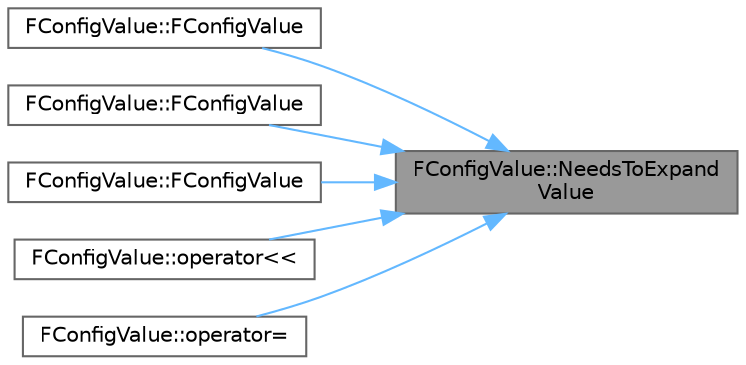 digraph "FConfigValue::NeedsToExpandValue"
{
 // INTERACTIVE_SVG=YES
 // LATEX_PDF_SIZE
  bgcolor="transparent";
  edge [fontname=Helvetica,fontsize=10,labelfontname=Helvetica,labelfontsize=10];
  node [fontname=Helvetica,fontsize=10,shape=box,height=0.2,width=0.4];
  rankdir="RL";
  Node1 [id="Node000001",label="FConfigValue::NeedsToExpand\lValue",height=0.2,width=0.4,color="gray40", fillcolor="grey60", style="filled", fontcolor="black",tooltip="Internal version of ExpandValue that expands SavedValue into ExpandedValue, or produces an empty Expa..."];
  Node1 -> Node2 [id="edge1_Node000001_Node000002",dir="back",color="steelblue1",style="solid",tooltip=" "];
  Node2 [id="Node000002",label="FConfigValue::FConfigValue",height=0.2,width=0.4,color="grey40", fillcolor="white", style="filled",URL="$db/dc1/structFConfigValue.html#a964a916eae77d4d1991485274a973a0d",tooltip=" "];
  Node1 -> Node3 [id="edge2_Node000001_Node000003",dir="back",color="steelblue1",style="solid",tooltip=" "];
  Node3 [id="Node000003",label="FConfigValue::FConfigValue",height=0.2,width=0.4,color="grey40", fillcolor="white", style="filled",URL="$db/dc1/structFConfigValue.html#ad470afbabcedc9c27c46299b05a218e0",tooltip=" "];
  Node1 -> Node4 [id="edge3_Node000001_Node000004",dir="back",color="steelblue1",style="solid",tooltip=" "];
  Node4 [id="Node000004",label="FConfigValue::FConfigValue",height=0.2,width=0.4,color="grey40", fillcolor="white", style="filled",URL="$db/dc1/structFConfigValue.html#a0beffda3aae646c40e8b1479759fe33c",tooltip=" "];
  Node1 -> Node5 [id="edge4_Node000001_Node000005",dir="back",color="steelblue1",style="solid",tooltip=" "];
  Node5 [id="Node000005",label="FConfigValue::operator\<\<",height=0.2,width=0.4,color="grey40", fillcolor="white", style="filled",URL="$db/dc1/structFConfigValue.html#a259541c1f0cd09fb9b53ce2c7a14fa20",tooltip=" "];
  Node1 -> Node6 [id="edge5_Node000001_Node000006",dir="back",color="steelblue1",style="solid",tooltip=" "];
  Node6 [id="Node000006",label="FConfigValue::operator=",height=0.2,width=0.4,color="grey40", fillcolor="white", style="filled",URL="$db/dc1/structFConfigValue.html#af6ddb00d3e1a96814ced5ebef06f6bf6",tooltip=" "];
}
